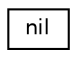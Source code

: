 digraph "Graphical Class Hierarchy"
{
 // LATEX_PDF_SIZE
  edge [fontname="Helvetica",fontsize="10",labelfontname="Helvetica",labelfontsize="10"];
  node [fontname="Helvetica",fontsize="10",shape=record];
  rankdir="LR";
  Node0 [label="nil",height=0.2,width=0.4,color="black", fillcolor="white", style="filled",URL="$structmbed_1_1detail_1_1nil.html",tooltip=" "];
}
